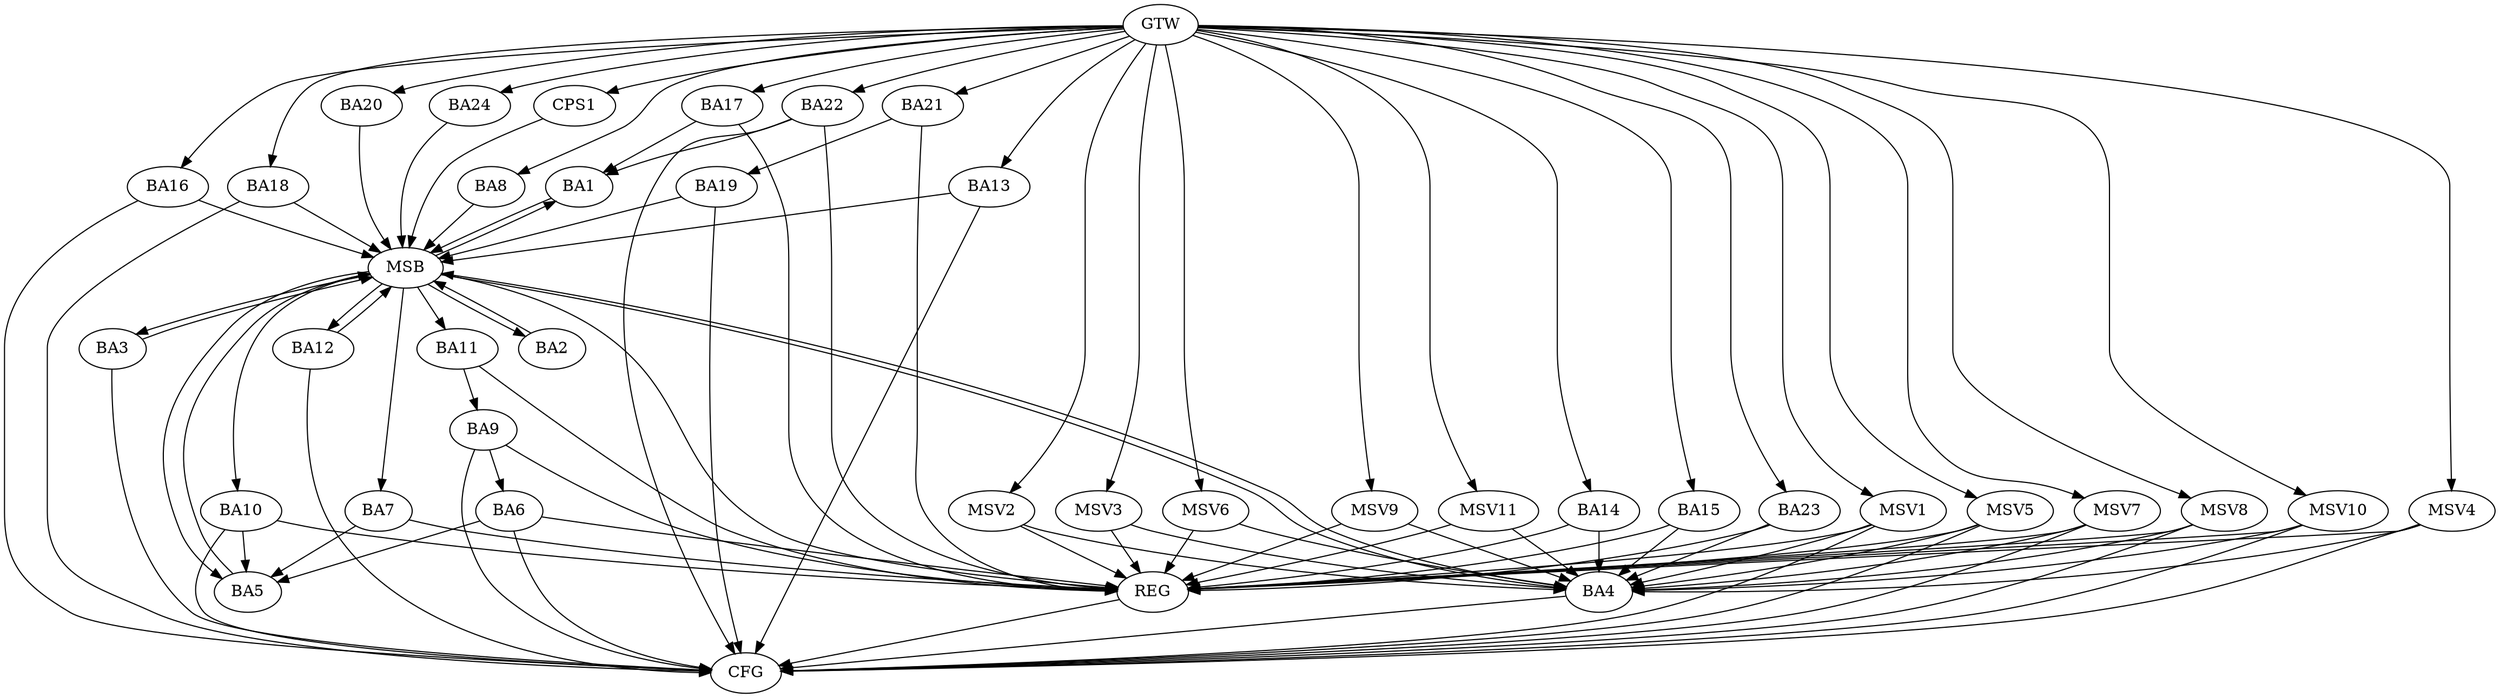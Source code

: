 strict digraph G {
  BA1 [ label="BA1" ];
  BA2 [ label="BA2" ];
  BA3 [ label="BA3" ];
  BA4 [ label="BA4" ];
  BA5 [ label="BA5" ];
  BA6 [ label="BA6" ];
  BA7 [ label="BA7" ];
  BA8 [ label="BA8" ];
  BA9 [ label="BA9" ];
  BA10 [ label="BA10" ];
  BA11 [ label="BA11" ];
  BA12 [ label="BA12" ];
  BA13 [ label="BA13" ];
  BA14 [ label="BA14" ];
  BA15 [ label="BA15" ];
  BA16 [ label="BA16" ];
  BA17 [ label="BA17" ];
  BA18 [ label="BA18" ];
  BA19 [ label="BA19" ];
  BA20 [ label="BA20" ];
  BA21 [ label="BA21" ];
  BA22 [ label="BA22" ];
  BA23 [ label="BA23" ];
  BA24 [ label="BA24" ];
  CPS1 [ label="CPS1" ];
  GTW [ label="GTW" ];
  REG [ label="REG" ];
  MSB [ label="MSB" ];
  CFG [ label="CFG" ];
  MSV1 [ label="MSV1" ];
  MSV2 [ label="MSV2" ];
  MSV3 [ label="MSV3" ];
  MSV4 [ label="MSV4" ];
  MSV5 [ label="MSV5" ];
  MSV6 [ label="MSV6" ];
  MSV7 [ label="MSV7" ];
  MSV8 [ label="MSV8" ];
  MSV9 [ label="MSV9" ];
  MSV10 [ label="MSV10" ];
  MSV11 [ label="MSV11" ];
  BA6 -> BA5;
  BA7 -> BA5;
  BA9 -> BA6;
  BA10 -> BA5;
  BA11 -> BA9;
  BA14 -> BA4;
  BA15 -> BA4;
  BA17 -> BA1;
  BA21 -> BA19;
  BA22 -> BA1;
  BA23 -> BA4;
  GTW -> BA8;
  GTW -> BA13;
  GTW -> BA14;
  GTW -> BA15;
  GTW -> BA16;
  GTW -> BA17;
  GTW -> BA18;
  GTW -> BA20;
  GTW -> BA21;
  GTW -> BA22;
  GTW -> BA23;
  GTW -> BA24;
  GTW -> CPS1;
  BA6 -> REG;
  BA7 -> REG;
  BA9 -> REG;
  BA10 -> REG;
  BA11 -> REG;
  BA14 -> REG;
  BA15 -> REG;
  BA17 -> REG;
  BA21 -> REG;
  BA22 -> REG;
  BA23 -> REG;
  BA1 -> MSB;
  MSB -> BA2;
  MSB -> REG;
  BA2 -> MSB;
  MSB -> BA1;
  BA3 -> MSB;
  BA4 -> MSB;
  MSB -> BA3;
  BA5 -> MSB;
  MSB -> BA4;
  BA8 -> MSB;
  BA12 -> MSB;
  BA13 -> MSB;
  BA16 -> MSB;
  MSB -> BA10;
  BA18 -> MSB;
  BA19 -> MSB;
  BA20 -> MSB;
  MSB -> BA7;
  BA24 -> MSB;
  CPS1 -> MSB;
  MSB -> BA11;
  MSB -> BA5;
  MSB -> BA12;
  BA16 -> CFG;
  BA18 -> CFG;
  BA3 -> CFG;
  BA19 -> CFG;
  BA22 -> CFG;
  BA6 -> CFG;
  BA10 -> CFG;
  BA9 -> CFG;
  BA4 -> CFG;
  BA13 -> CFG;
  BA12 -> CFG;
  REG -> CFG;
  MSV1 -> BA4;
  MSV2 -> BA4;
  GTW -> MSV1;
  MSV1 -> REG;
  MSV1 -> CFG;
  GTW -> MSV2;
  MSV2 -> REG;
  MSV3 -> BA4;
  MSV4 -> BA4;
  MSV5 -> BA4;
  MSV6 -> BA4;
  GTW -> MSV3;
  MSV3 -> REG;
  GTW -> MSV4;
  MSV4 -> REG;
  MSV4 -> CFG;
  GTW -> MSV5;
  MSV5 -> REG;
  MSV5 -> CFG;
  GTW -> MSV6;
  MSV6 -> REG;
  MSV7 -> BA4;
  MSV8 -> BA4;
  GTW -> MSV7;
  MSV7 -> REG;
  MSV7 -> CFG;
  GTW -> MSV8;
  MSV8 -> REG;
  MSV8 -> CFG;
  MSV9 -> BA4;
  GTW -> MSV9;
  MSV9 -> REG;
  MSV10 -> BA4;
  MSV11 -> BA4;
  GTW -> MSV10;
  MSV10 -> REG;
  MSV10 -> CFG;
  GTW -> MSV11;
  MSV11 -> REG;
}
